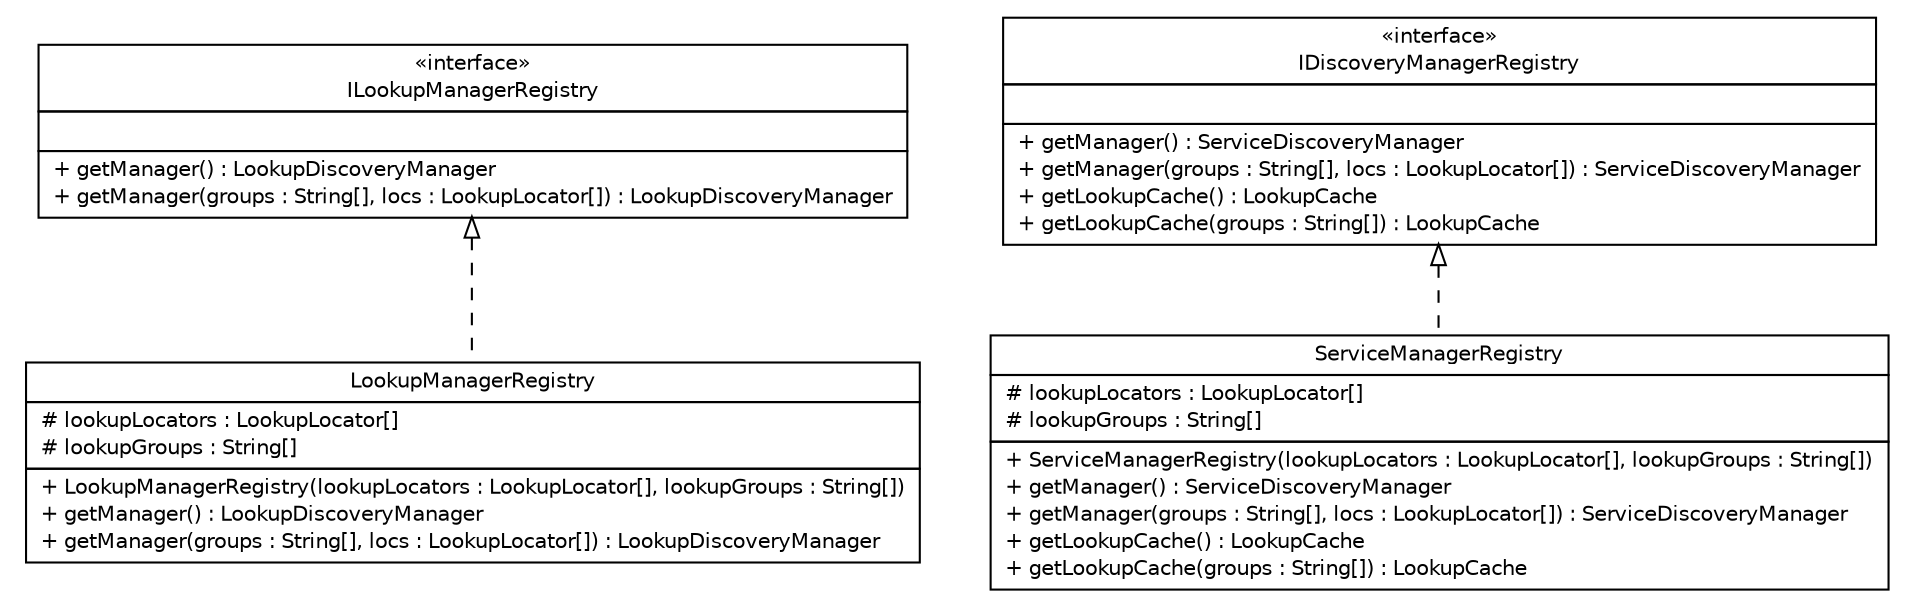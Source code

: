 #!/usr/local/bin/dot
#
# Class diagram 
# Generated by UMLGraph version R5_6 (http://www.umlgraph.org/)
#

digraph G {
	edge [fontname="Helvetica",fontsize=10,labelfontname="Helvetica",labelfontsize=10];
	node [fontname="Helvetica",fontsize=10,shape=plaintext];
	nodesep=0.25;
	ranksep=0.5;
	// sorcer.container.discovery.LookupManagerRegistry
	c31564 [label=<<table title="sorcer.container.discovery.LookupManagerRegistry" border="0" cellborder="1" cellspacing="0" cellpadding="2" port="p" href="./LookupManagerRegistry.html">
		<tr><td><table border="0" cellspacing="0" cellpadding="1">
<tr><td align="center" balign="center"> LookupManagerRegistry </td></tr>
		</table></td></tr>
		<tr><td><table border="0" cellspacing="0" cellpadding="1">
<tr><td align="left" balign="left"> # lookupLocators : LookupLocator[] </td></tr>
<tr><td align="left" balign="left"> # lookupGroups : String[] </td></tr>
		</table></td></tr>
		<tr><td><table border="0" cellspacing="0" cellpadding="1">
<tr><td align="left" balign="left"> + LookupManagerRegistry(lookupLocators : LookupLocator[], lookupGroups : String[]) </td></tr>
<tr><td align="left" balign="left"> + getManager() : LookupDiscoveryManager </td></tr>
<tr><td align="left" balign="left"> + getManager(groups : String[], locs : LookupLocator[]) : LookupDiscoveryManager </td></tr>
		</table></td></tr>
		</table>>, URL="./LookupManagerRegistry.html", fontname="Helvetica", fontcolor="black", fontsize=10.0];
	// sorcer.container.discovery.ServiceManagerRegistry
	c31565 [label=<<table title="sorcer.container.discovery.ServiceManagerRegistry" border="0" cellborder="1" cellspacing="0" cellpadding="2" port="p" href="./ServiceManagerRegistry.html">
		<tr><td><table border="0" cellspacing="0" cellpadding="1">
<tr><td align="center" balign="center"> ServiceManagerRegistry </td></tr>
		</table></td></tr>
		<tr><td><table border="0" cellspacing="0" cellpadding="1">
<tr><td align="left" balign="left"> # lookupLocators : LookupLocator[] </td></tr>
<tr><td align="left" balign="left"> # lookupGroups : String[] </td></tr>
		</table></td></tr>
		<tr><td><table border="0" cellspacing="0" cellpadding="1">
<tr><td align="left" balign="left"> + ServiceManagerRegistry(lookupLocators : LookupLocator[], lookupGroups : String[]) </td></tr>
<tr><td align="left" balign="left"> + getManager() : ServiceDiscoveryManager </td></tr>
<tr><td align="left" balign="left"> + getManager(groups : String[], locs : LookupLocator[]) : ServiceDiscoveryManager </td></tr>
<tr><td align="left" balign="left"> + getLookupCache() : LookupCache </td></tr>
<tr><td align="left" balign="left"> + getLookupCache(groups : String[]) : LookupCache </td></tr>
		</table></td></tr>
		</table>>, URL="./ServiceManagerRegistry.html", fontname="Helvetica", fontcolor="black", fontsize=10.0];
	// sorcer.container.discovery.IDiscoveryManagerRegistry
	c31566 [label=<<table title="sorcer.container.discovery.IDiscoveryManagerRegistry" border="0" cellborder="1" cellspacing="0" cellpadding="2" port="p" href="./IDiscoveryManagerRegistry.html">
		<tr><td><table border="0" cellspacing="0" cellpadding="1">
<tr><td align="center" balign="center"> &#171;interface&#187; </td></tr>
<tr><td align="center" balign="center"> IDiscoveryManagerRegistry </td></tr>
		</table></td></tr>
		<tr><td><table border="0" cellspacing="0" cellpadding="1">
<tr><td align="left" balign="left">  </td></tr>
		</table></td></tr>
		<tr><td><table border="0" cellspacing="0" cellpadding="1">
<tr><td align="left" balign="left"> + getManager() : ServiceDiscoveryManager </td></tr>
<tr><td align="left" balign="left"> + getManager(groups : String[], locs : LookupLocator[]) : ServiceDiscoveryManager </td></tr>
<tr><td align="left" balign="left"> + getLookupCache() : LookupCache </td></tr>
<tr><td align="left" balign="left"> + getLookupCache(groups : String[]) : LookupCache </td></tr>
		</table></td></tr>
		</table>>, URL="./IDiscoveryManagerRegistry.html", fontname="Helvetica", fontcolor="black", fontsize=10.0];
	// sorcer.container.discovery.ILookupManagerRegistry
	c31567 [label=<<table title="sorcer.container.discovery.ILookupManagerRegistry" border="0" cellborder="1" cellspacing="0" cellpadding="2" port="p" href="./ILookupManagerRegistry.html">
		<tr><td><table border="0" cellspacing="0" cellpadding="1">
<tr><td align="center" balign="center"> &#171;interface&#187; </td></tr>
<tr><td align="center" balign="center"> ILookupManagerRegistry </td></tr>
		</table></td></tr>
		<tr><td><table border="0" cellspacing="0" cellpadding="1">
<tr><td align="left" balign="left">  </td></tr>
		</table></td></tr>
		<tr><td><table border="0" cellspacing="0" cellpadding="1">
<tr><td align="left" balign="left"> + getManager() : LookupDiscoveryManager </td></tr>
<tr><td align="left" balign="left"> + getManager(groups : String[], locs : LookupLocator[]) : LookupDiscoveryManager </td></tr>
		</table></td></tr>
		</table>>, URL="./ILookupManagerRegistry.html", fontname="Helvetica", fontcolor="black", fontsize=10.0];
	//sorcer.container.discovery.LookupManagerRegistry implements sorcer.container.discovery.ILookupManagerRegistry
	c31567:p -> c31564:p [dir=back,arrowtail=empty,style=dashed];
	//sorcer.container.discovery.ServiceManagerRegistry implements sorcer.container.discovery.IDiscoveryManagerRegistry
	c31566:p -> c31565:p [dir=back,arrowtail=empty,style=dashed];
}

